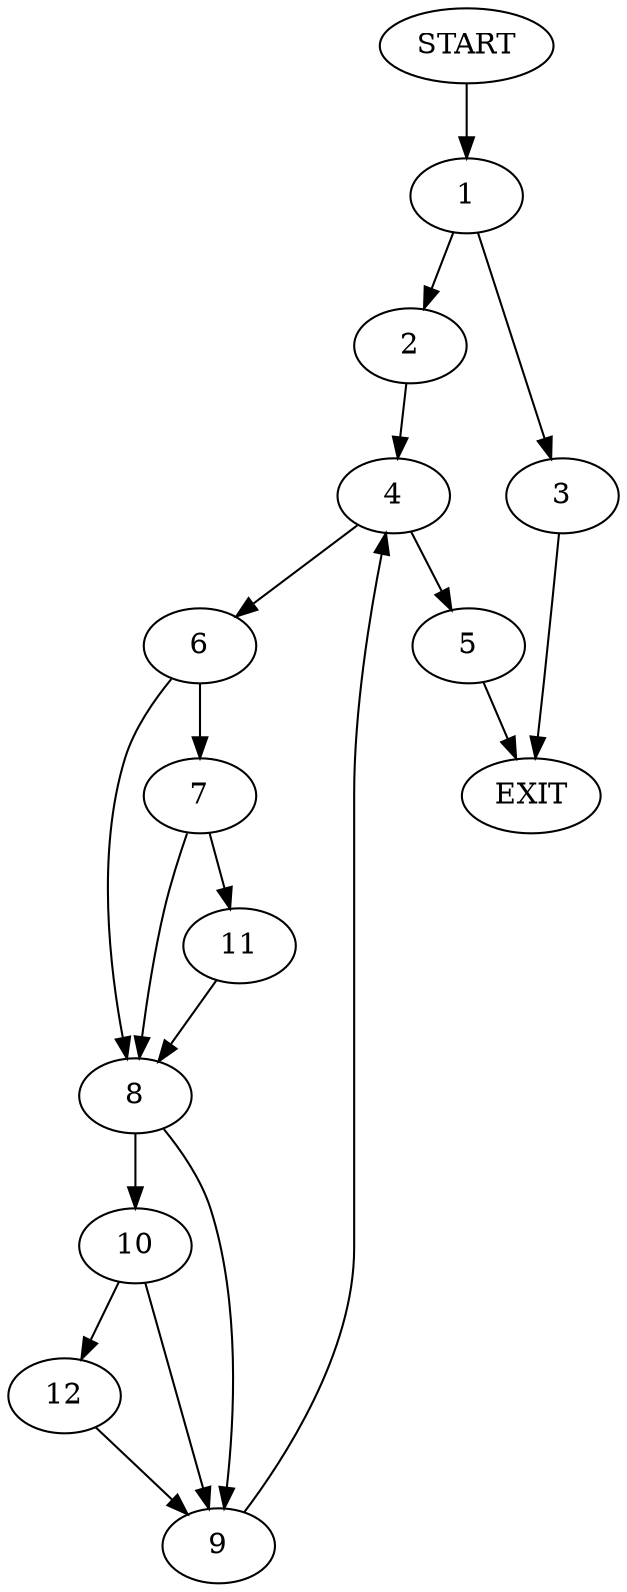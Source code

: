 digraph {
0 [label="START"]
13 [label="EXIT"]
0 -> 1
1 -> 2
1 -> 3
3 -> 13
2 -> 4
4 -> 5
4 -> 6
5 -> 13
6 -> 7
6 -> 8
8 -> 9
8 -> 10
7 -> 11
7 -> 8
11 -> 8
10 -> 9
10 -> 12
9 -> 4
12 -> 9
}
